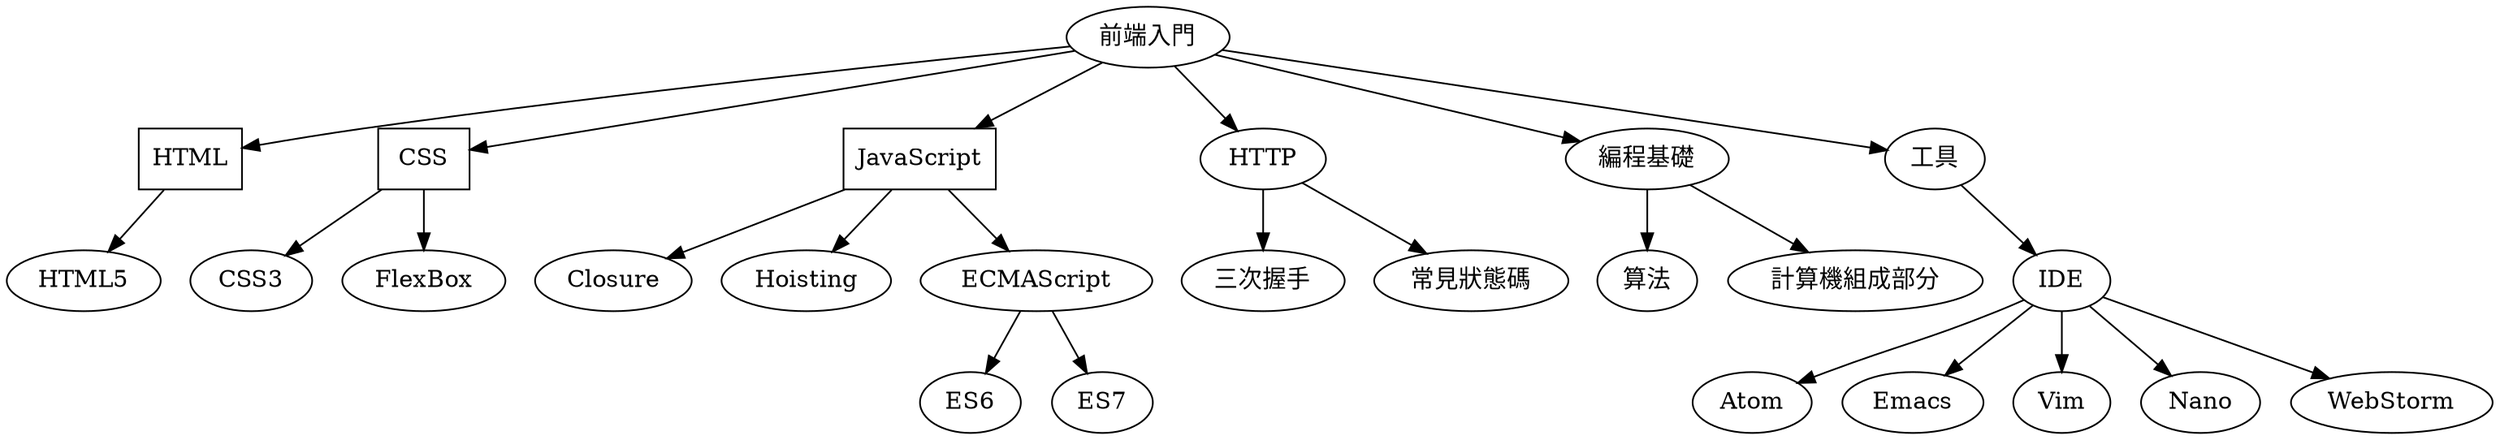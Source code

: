 digraph frontEndMindMap {

  // Language
  HTML, CSS, JavaScript [shape = box];

  前端入門 -> HTML, CSS, JavaScript,HTTP, 編程基礎, 工具 ;
  HTTP -> 三次握手, 常見狀態碼;
  HTML -> HTML5;
  CSS -> CSS3, FlexBox;
  編程基礎 -> 算法, 計算機組成部分;

  JavaScript -> Closure, Hoisting, ECMAScript;
  ECMAScript -> ES6, ES7;

  工具 -> IDE -> Atom, Emacs, Vim, Nano, WebStorm;
}

